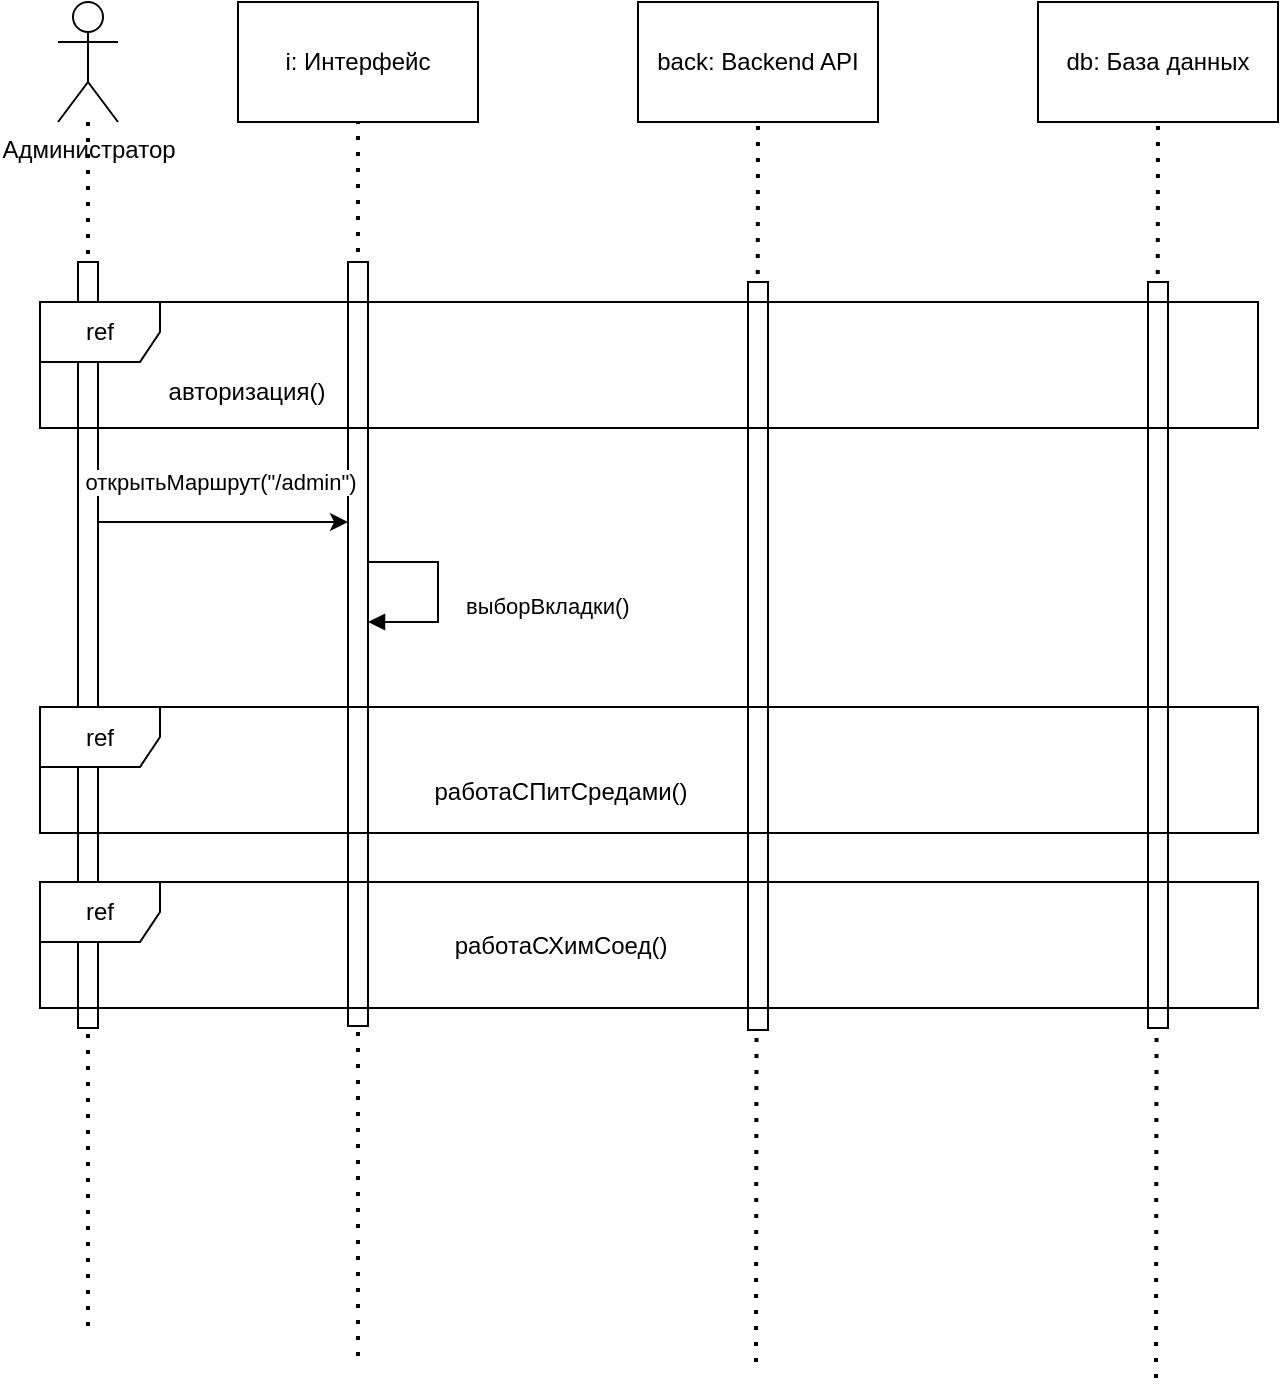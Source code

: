 <mxfile version="24.5.4" type="github">
  <diagram name="Page-1" id="Gjj6nz-d64GX2-wGMBLx">
    <mxGraphModel dx="1434" dy="781" grid="0" gridSize="10" guides="1" tooltips="1" connect="1" arrows="1" fold="1" page="1" pageScale="1" pageWidth="850" pageHeight="1100" math="0" shadow="0">
      <root>
        <mxCell id="0" />
        <mxCell id="1" parent="0" />
        <mxCell id="d3bJR3rr_-RUW9viHofw-14" value="" style="endArrow=none;dashed=1;html=1;dashPattern=1 3;strokeWidth=2;rounded=0;" parent="1" source="d3bJR3rr_-RUW9viHofw-4" edge="1">
          <mxGeometry width="50" height="50" relative="1" as="geometry">
            <mxPoint x="220" y="300" as="sourcePoint" />
            <mxPoint x="85" y="687" as="targetPoint" />
          </mxGeometry>
        </mxCell>
        <mxCell id="d3bJR3rr_-RUW9viHofw-1" value="" style="endArrow=none;dashed=1;html=1;dashPattern=1 3;strokeWidth=2;rounded=0;entryX=0.5;entryY=1;entryDx=0;entryDy=0;" parent="1" target="d3bJR3rr_-RUW9viHofw-5" edge="1">
          <mxGeometry width="50" height="50" relative="1" as="geometry">
            <mxPoint x="220" y="697" as="sourcePoint" />
            <mxPoint x="270" y="250" as="targetPoint" />
          </mxGeometry>
        </mxCell>
        <mxCell id="d3bJR3rr_-RUW9viHofw-2" value="" style="endArrow=none;dashed=1;html=1;dashPattern=1 3;strokeWidth=2;rounded=0;entryX=0.5;entryY=1;entryDx=0;entryDy=0;" parent="1" target="d3bJR3rr_-RUW9viHofw-8" edge="1">
          <mxGeometry width="50" height="50" relative="1" as="geometry">
            <mxPoint x="419" y="700" as="sourcePoint" />
            <mxPoint x="270" y="250" as="targetPoint" />
          </mxGeometry>
        </mxCell>
        <mxCell id="d3bJR3rr_-RUW9viHofw-3" value="" style="endArrow=none;dashed=1;html=1;dashPattern=1 3;strokeWidth=2;rounded=0;entryX=0.5;entryY=1;entryDx=0;entryDy=0;" parent="1" target="d3bJR3rr_-RUW9viHofw-10" edge="1">
          <mxGeometry width="50" height="50" relative="1" as="geometry">
            <mxPoint x="619" y="708" as="sourcePoint" />
            <mxPoint x="270" y="250" as="targetPoint" />
          </mxGeometry>
        </mxCell>
        <mxCell id="d3bJR3rr_-RUW9viHofw-4" value="&lt;div&gt;Администратор&lt;/div&gt;" style="shape=umlActor;verticalLabelPosition=bottom;verticalAlign=top;html=1;outlineConnect=0;align=center;horizontal=1;labelPosition=center;" parent="1" vertex="1">
          <mxGeometry x="70" y="20" width="30" height="60" as="geometry" />
        </mxCell>
        <mxCell id="d3bJR3rr_-RUW9viHofw-5" value="i: Интерфейс" style="rounded=0;whiteSpace=wrap;html=1;" parent="1" vertex="1">
          <mxGeometry x="160" y="20" width="120" height="60" as="geometry" />
        </mxCell>
        <mxCell id="d3bJR3rr_-RUW9viHofw-6" value="" style="html=1;points=[[0,0,0,0,5],[0,1,0,0,-5],[1,0,0,0,5],[1,1,0,0,-5]];perimeter=orthogonalPerimeter;outlineConnect=0;targetShapes=umlLifeline;portConstraint=eastwest;newEdgeStyle={&quot;curved&quot;:0,&quot;rounded&quot;:0};" parent="1" vertex="1">
          <mxGeometry x="80" y="150" width="10" height="383" as="geometry" />
        </mxCell>
        <mxCell id="d3bJR3rr_-RUW9viHofw-7" value="" style="html=1;points=[[0,0,0,0,5],[0,1,0,0,-5],[1,0,0,0,5],[1,1,0,0,-5]];perimeter=orthogonalPerimeter;outlineConnect=0;targetShapes=umlLifeline;portConstraint=eastwest;newEdgeStyle={&quot;curved&quot;:0,&quot;rounded&quot;:0};" parent="1" vertex="1">
          <mxGeometry x="215" y="150" width="10" height="382" as="geometry" />
        </mxCell>
        <mxCell id="d3bJR3rr_-RUW9viHofw-8" value="back: Backend API" style="rounded=0;whiteSpace=wrap;html=1;" parent="1" vertex="1">
          <mxGeometry x="360" y="20" width="120" height="60" as="geometry" />
        </mxCell>
        <mxCell id="d3bJR3rr_-RUW9viHofw-9" value="" style="html=1;points=[[0,0,0,0,5],[0,1,0,0,-5],[1,0,0,0,5],[1,1,0,0,-5]];perimeter=orthogonalPerimeter;outlineConnect=0;targetShapes=umlLifeline;portConstraint=eastwest;newEdgeStyle={&quot;curved&quot;:0,&quot;rounded&quot;:0};" parent="1" vertex="1">
          <mxGeometry x="415" y="160" width="10" height="374" as="geometry" />
        </mxCell>
        <mxCell id="d3bJR3rr_-RUW9viHofw-10" value="db: База данных" style="rounded=0;whiteSpace=wrap;html=1;" parent="1" vertex="1">
          <mxGeometry x="560" y="20" width="120" height="60" as="geometry" />
        </mxCell>
        <mxCell id="d3bJR3rr_-RUW9viHofw-11" value="" style="html=1;points=[[0,0,0,0,5],[0,1,0,0,-5],[1,0,0,0,5],[1,1,0,0,-5]];perimeter=orthogonalPerimeter;outlineConnect=0;targetShapes=umlLifeline;portConstraint=eastwest;newEdgeStyle={&quot;curved&quot;:0,&quot;rounded&quot;:0};" parent="1" vertex="1">
          <mxGeometry x="615" y="160" width="10" height="373" as="geometry" />
        </mxCell>
        <mxCell id="d3bJR3rr_-RUW9viHofw-29" value="ref" style="shape=umlFrame;whiteSpace=wrap;html=1;pointerEvents=0;labelBackgroundColor=default;" parent="1" vertex="1">
          <mxGeometry x="61" y="170" width="609" height="63" as="geometry" />
        </mxCell>
        <mxCell id="d3bJR3rr_-RUW9viHofw-30" value="авторизация()" style="text;html=1;align=center;verticalAlign=middle;resizable=0;points=[];autosize=1;strokeColor=none;fillColor=none;" parent="1" vertex="1">
          <mxGeometry x="114" y="202" width="99" height="26" as="geometry" />
        </mxCell>
        <mxCell id="d3bJR3rr_-RUW9viHofw-33" value="" style="endArrow=classic;html=1;rounded=0;" parent="1" source="d3bJR3rr_-RUW9viHofw-6" target="d3bJR3rr_-RUW9viHofw-7" edge="1">
          <mxGeometry width="50" height="50" relative="1" as="geometry">
            <mxPoint x="400" y="350" as="sourcePoint" />
            <mxPoint x="210" y="300" as="targetPoint" />
            <Array as="points">
              <mxPoint x="170" y="280" />
            </Array>
          </mxGeometry>
        </mxCell>
        <mxCell id="d3bJR3rr_-RUW9viHofw-34" value="открытьМаршрут(&quot;/admin&quot;)" style="edgeLabel;html=1;align=center;verticalAlign=middle;resizable=0;points=[];" parent="d3bJR3rr_-RUW9viHofw-33" vertex="1" connectable="0">
          <mxGeometry x="-0.109" relative="1" as="geometry">
            <mxPoint x="5" y="-20" as="offset" />
          </mxGeometry>
        </mxCell>
        <mxCell id="d3bJR3rr_-RUW9viHofw-39" value="выборВкладки()" style="html=1;align=left;spacingLeft=2;endArrow=block;rounded=0;edgeStyle=orthogonalEdgeStyle;curved=0;rounded=0;" parent="1" source="d3bJR3rr_-RUW9viHofw-7" target="d3bJR3rr_-RUW9viHofw-7" edge="1">
          <mxGeometry x="0.129" y="10" relative="1" as="geometry">
            <mxPoint x="230" y="332" as="sourcePoint" />
            <Array as="points">
              <mxPoint x="260" y="300" />
              <mxPoint x="260" y="330" />
            </Array>
            <mxPoint x="235" y="362.034" as="targetPoint" />
            <mxPoint as="offset" />
          </mxGeometry>
        </mxCell>
        <mxCell id="d3bJR3rr_-RUW9viHofw-40" value="ref" style="shape=umlFrame;whiteSpace=wrap;html=1;pointerEvents=0;labelBackgroundColor=default;" parent="1" vertex="1">
          <mxGeometry x="61" y="372.5" width="609" height="63" as="geometry" />
        </mxCell>
        <mxCell id="d3bJR3rr_-RUW9viHofw-41" value="работаСПитСредами()" style="text;html=1;align=center;verticalAlign=middle;resizable=0;points=[];autosize=1;strokeColor=none;fillColor=none;" parent="1" vertex="1">
          <mxGeometry x="246" y="402" width="149" height="26" as="geometry" />
        </mxCell>
        <mxCell id="d3bJR3rr_-RUW9viHofw-42" value="ref" style="shape=umlFrame;whiteSpace=wrap;html=1;pointerEvents=0;labelBackgroundColor=default;" parent="1" vertex="1">
          <mxGeometry x="61" y="460" width="609" height="63" as="geometry" />
        </mxCell>
        <mxCell id="d3bJR3rr_-RUW9viHofw-43" value="работаСХимСоед()" style="text;html=1;align=center;verticalAlign=middle;resizable=0;points=[];autosize=1;strokeColor=none;fillColor=none;" parent="1" vertex="1">
          <mxGeometry x="257" y="478.5" width="127" height="26" as="geometry" />
        </mxCell>
      </root>
    </mxGraphModel>
  </diagram>
</mxfile>
